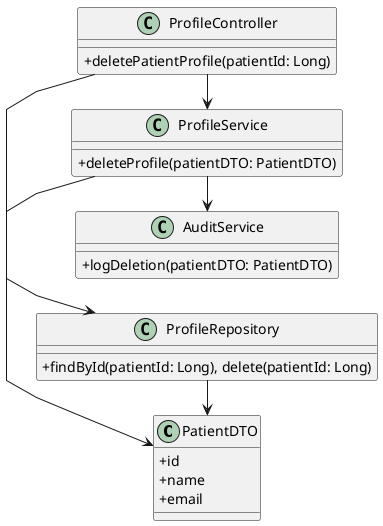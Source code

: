 @startuml
'skinparam monochrome true
skinparam packageStyle rectangle
skinparam shadowing false
skinparam linetype polyline

skinparam classAttributeIconSize 0

left to right direction


class PatientDTO {
    +id
    +name 
    +email
    
}


class ProfileController{
+deletePatientProfile(patientId: Long)

}

class ProfileService{
+deleteProfile(patientDTO: PatientDTO)
}

class ProfileRepository{
+ findById(patientId: Long), delete(patientId: Long)
}

class AuditService{
+logDeletion(patientDTO: PatientDTO)
}


ProfileController -> ProfileService 
ProfileController -> PatientDTO 
ProfileService -> ProfileRepository
ProfileService -> AuditService
ProfileRepository -> PatientDTO



@enduml